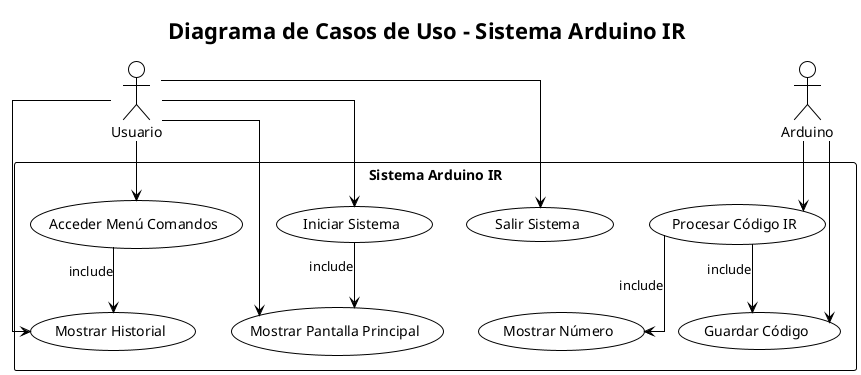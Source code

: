 @startuml Diagrama_Casos_Uso_Arduino

!theme plain
skinparam linetype ortho

title Diagrama de Casos de Uso - Sistema Arduino IR

actor Usuario
actor Arduino

rectangle "Sistema Arduino IR" {
    usecase "Iniciar Sistema" as UC1
    usecase "Mostrar Pantalla Principal" as UC2
    usecase "Acceder Menú Comandos" as UC3
    usecase "Salir Sistema" as UC4
    usecase "Mostrar Historial" as UC5
    usecase "Mostrar Número" as UC6
    usecase "Guardar Código" as UC7
    usecase "Procesar Código IR" as UC8
}

Usuario --> UC1
Usuario --> UC2
Usuario --> UC3
Usuario --> UC4
Usuario --> UC5

Arduino --> UC8
Arduino --> UC7

UC1 --> UC2 : include
UC3 --> UC5 : include
UC8 --> UC6 : include
UC8 --> UC7 : include

@enduml